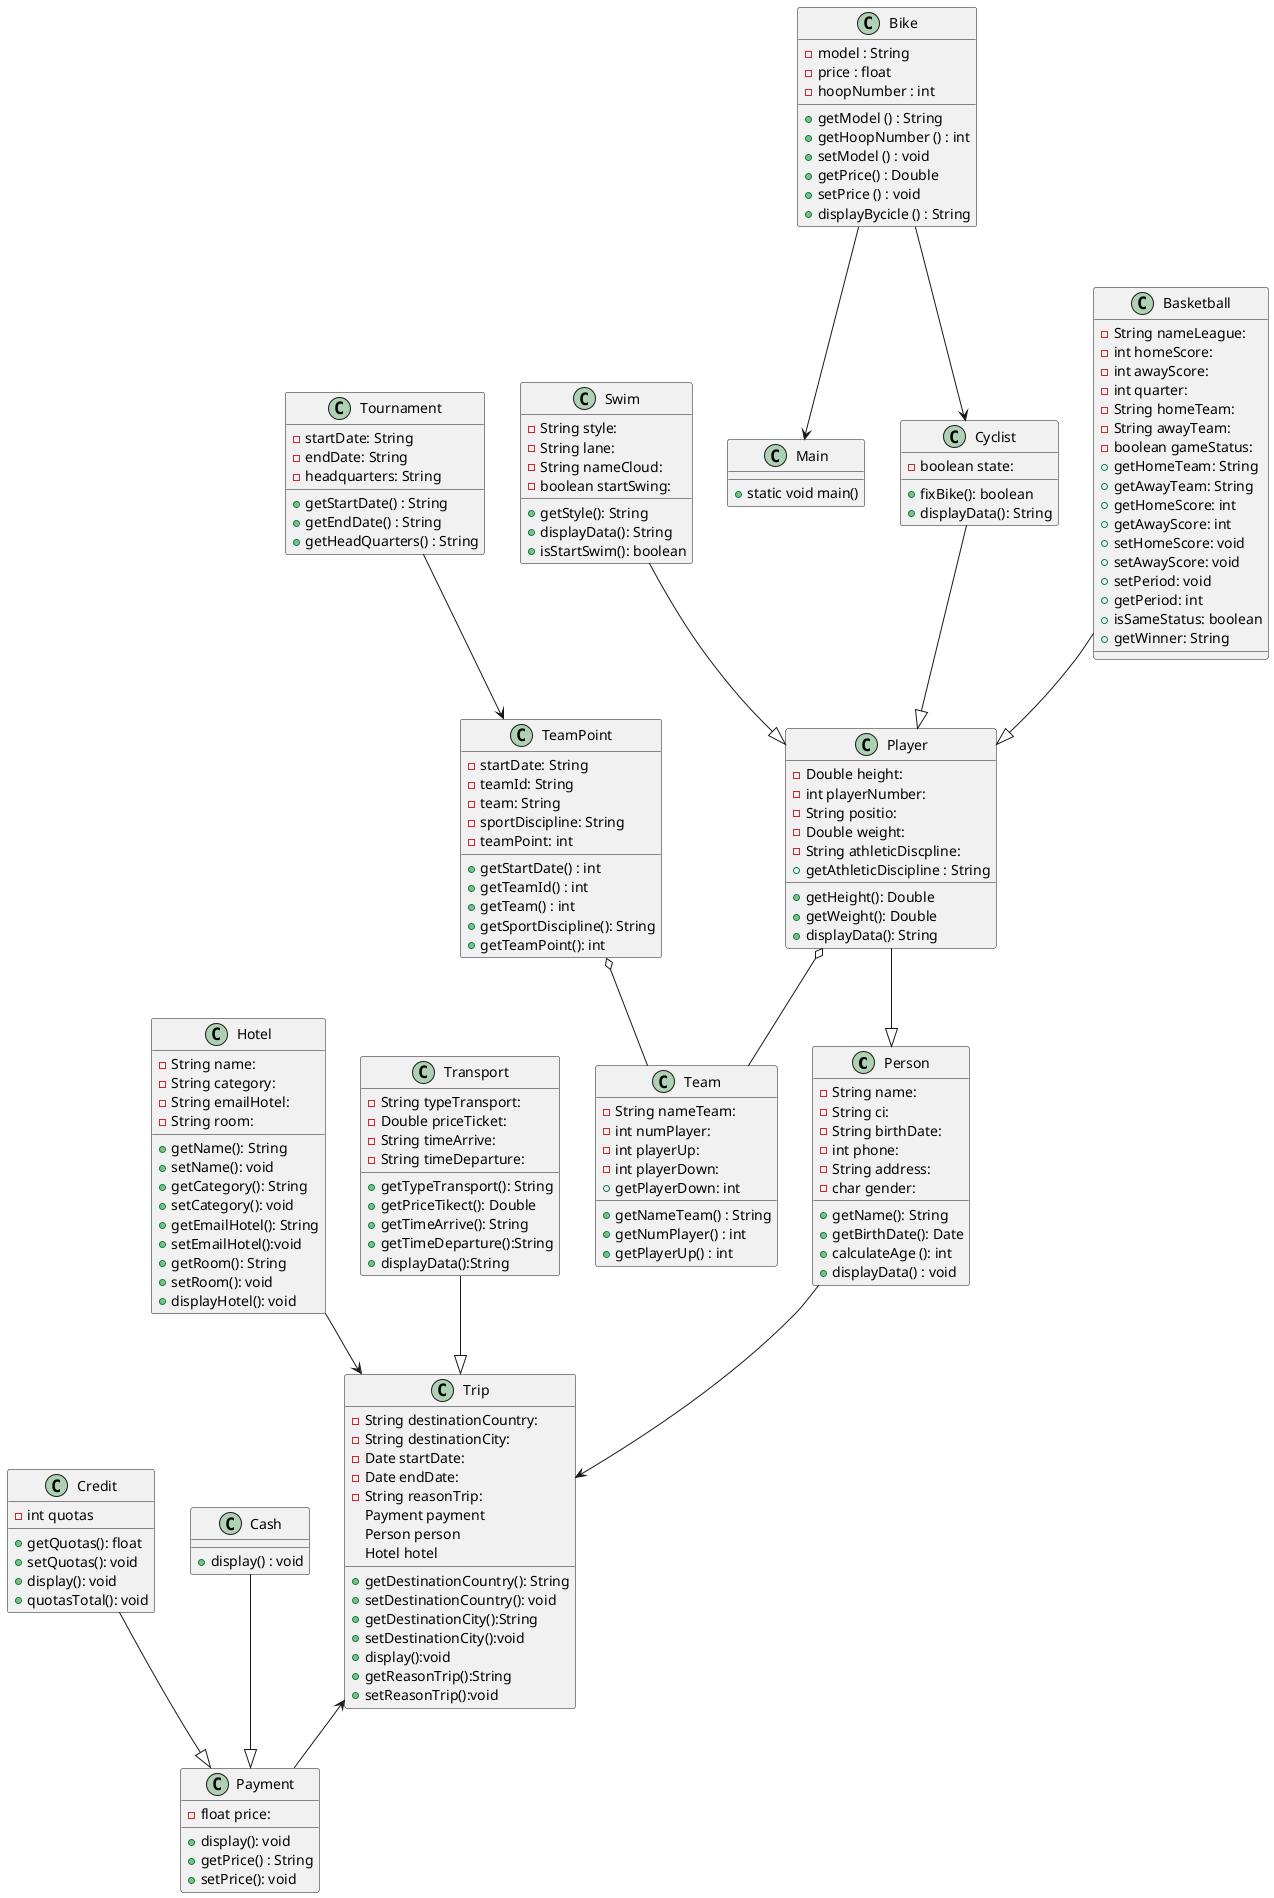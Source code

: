 @startuml

class Person {
  - String name:
  - String ci:
  - String birthDate:
  - int phone:
  - String address:
  - char gender:

  +  getName(): String
  +  getBirthDate(): Date
  + calculateAge (): int
   + displayData() : void


}


class Payment{
  - float price:

  + display(): void
  + getPrice() : String
  + setPrice(): void
}


Class Trip{

  - String destinationCountry:
  - String destinationCity:
  - Date startDate:
  - Date endDate:
  - String reasonTrip:
    Payment payment
    Person person
    Hotel hotel

  + getDestinationCountry(): String
  + setDestinationCountry(): void
  + getDestinationCity():String
  + setDestinationCity():void
  + display():void
  + getReasonTrip():String
  + setReasonTrip():void
}

class Main{
  + static void main()
}
class Credit{
  - int quotas
 + getQuotas(): float
 + setQuotas(): void
 + display(): void
 + quotasTotal(): void

}
class Cash {

  +  display() : void
}

Class Hotel{
    - String name:
    - String category:
    - String emailHotel:
    - String room:
    + getName(): String
    + setName(): void
    + getCategory(): String
    + setCategory(): void
    + getEmailHotel(): String
    + setEmailHotel():void
    + getRoom(): String
    + setRoom(): void
    + displayHotel(): void
 }

Class Transport{
    - String typeTransport:
    - Double priceTicket:
    - String timeArrive:
    - String timeDeparture:
    + getTypeTransport(): String
    + getPriceTikect(): Double
    + getTimeArrive(): String
    + getTimeDeparture():String
    + displayData():String
}
Class Player
{
    - Double height:
    - int playerNumber:
    - String positio:
    - Double weight:
    - String athleticDiscpline:
    + getHeight(): Double
    + getAthleticDiscipline : String
    + getWeight(): Double
    + displayData(): String
}
Class Swim
{
    - String style:
    - String lane:
    - String nameCloud:
    - boolean startSwing:
    + getStyle(): String
    + displayData(): String
    + isStartSwim(): boolean
}
Class Cyclist
{
    - boolean state:
    + fixBike(): boolean
    + displayData(): String
}

Class Basketball
{
    - String nameLeague:
    - int homeScore:
    - int awayScore:
    - int quarter:
    - String homeTeam:
    - String awayTeam:
    - boolean gameStatus:
    + getHomeTeam: String
    + getAwayTeam: String
    + getHomeScore: int
    + getAwayScore: int
    + setHomeScore: void
    + setAwayScore: void
    + setPeriod: void
    + getPeriod: int
    + isSameStatus: boolean
    + getWinner: String

}

class  Team
{
    - String nameTeam:
    - int numPlayer:
    -  int playerUp:
    - int playerDown:
    + getNameTeam() : String
    + getNumPlayer() : int
    + getPlayerUp() : int
    + getPlayerDown: int

}
Class TeamPoint
{
    - startDate: String
    - teamId: String
    - team: String
    - sportDiscipline: String
    - teamPoint: int
    + getStartDate() : int
    + getTeamId() : int
    + getTeam() : int
    + getSportDiscipline(): String
    + getTeamPoint(): int

}
Class Tournament
{
    - startDate: String
    - endDate: String
    - headquarters: String
    + getStartDate() : String
    + getEndDate() : String
    + getHeadQuarters() : String

}

Class Bike
{
    - model : String
    - price : float
    - hoopNumber : int
    + getModel () : String
    + getHoopNumber () : int
    + setModel () : void
    + getPrice() : Double
    + setPrice () : void
    + displayBycicle () : String


}
Transport --|> Trip
Cash --|> Payment
Hotel --> Trip
Credit --|> Payment
Person --> Trip
Trip <-- Payment
Player --|> Person
Basketball --|> Player
Cyclist --|> Player
Swim --|> Player
Player o-- Team
TeamPoint o--  Team
Tournament --> TeamPoint
Bike-->  Cyclist
Bike --> Main
@enduml